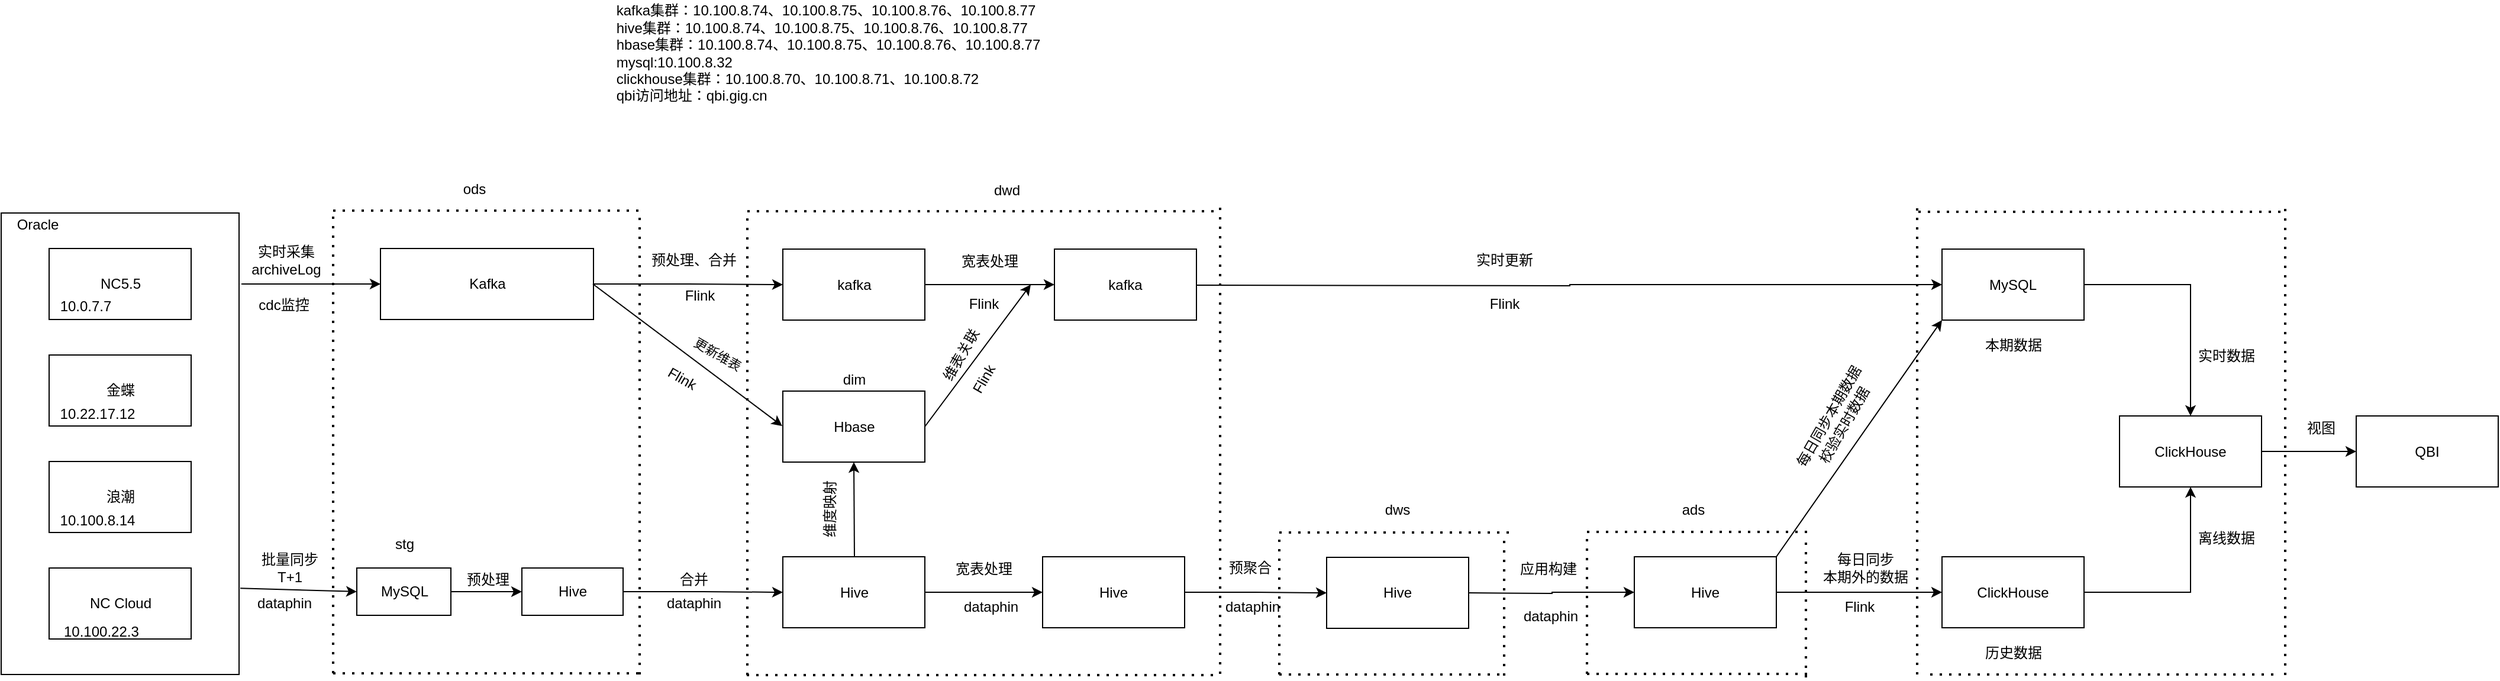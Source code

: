<mxfile version="14.2.7" type="github">
  <diagram id="irGGcgqm2z5-2A56kE-M" name="Page-2">
    <mxGraphModel dx="1140" dy="708" grid="1" gridSize="10" guides="1" tooltips="1" connect="1" arrows="1" fold="1" page="1" pageScale="1" pageWidth="1600" pageHeight="1200" math="0" shadow="0">
      <root>
        <mxCell id="daA_jaV6r-lbXgrwhcHC-0" />
        <mxCell id="daA_jaV6r-lbXgrwhcHC-1" parent="daA_jaV6r-lbXgrwhcHC-0" />
        <mxCell id="r8aNibQZwsTYz99uHEzL-0" value="" style="rounded=0;whiteSpace=wrap;html=1;textDirection=ltr;" parent="daA_jaV6r-lbXgrwhcHC-1" vertex="1">
          <mxGeometry x="60" y="200" width="201" height="390" as="geometry" />
        </mxCell>
        <mxCell id="GDe6iYOnL6XtTdzz9oO4-0" value="NC5.5" style="rounded=0;whiteSpace=wrap;html=1;textDirection=ltr;" parent="daA_jaV6r-lbXgrwhcHC-1" vertex="1">
          <mxGeometry x="100.5" y="230" width="120" height="60" as="geometry" />
        </mxCell>
        <mxCell id="Aj8RlQGPXVslVgJBgdAv-0" value="金蝶" style="rounded=0;whiteSpace=wrap;html=1;textDirection=ltr;" parent="daA_jaV6r-lbXgrwhcHC-1" vertex="1">
          <mxGeometry x="100.5" y="320" width="120" height="60" as="geometry" />
        </mxCell>
        <mxCell id="Y89TqgO9ryzqsTXEPaqG-0" value="浪潮" style="rounded=0;whiteSpace=wrap;html=1;textDirection=ltr;" parent="daA_jaV6r-lbXgrwhcHC-1" vertex="1">
          <mxGeometry x="100.5" y="410" width="120" height="60" as="geometry" />
        </mxCell>
        <mxCell id="HVHI13wnJIN2CHZ6_BIz-0" value="NC Cloud" style="rounded=0;whiteSpace=wrap;html=1;textDirection=ltr;" parent="daA_jaV6r-lbXgrwhcHC-1" vertex="1">
          <mxGeometry x="100.5" y="500" width="120" height="60" as="geometry" />
        </mxCell>
        <mxCell id="rxpGz6OqSaL86eKcfUDQ-0" value="Oracle" style="text;html=1;strokeColor=none;fillColor=none;align=center;verticalAlign=middle;whiteSpace=wrap;rounded=0;textDirection=ltr;" parent="daA_jaV6r-lbXgrwhcHC-1" vertex="1">
          <mxGeometry x="70.5" y="200" width="40" height="20" as="geometry" />
        </mxCell>
        <mxCell id="rxpGz6OqSaL86eKcfUDQ-1" style="edgeStyle=orthogonalEdgeStyle;rounded=0;orthogonalLoop=1;jettySize=auto;html=1;exitX=0.5;exitY=1;exitDx=0;exitDy=0;" parent="daA_jaV6r-lbXgrwhcHC-1" source="rxpGz6OqSaL86eKcfUDQ-0" target="rxpGz6OqSaL86eKcfUDQ-0" edge="1">
          <mxGeometry relative="1" as="geometry" />
        </mxCell>
        <mxCell id="JgwEjrOgx7C4Gz7cInEH-1" value="" style="edgeStyle=orthogonalEdgeStyle;rounded=0;orthogonalLoop=1;jettySize=auto;html=1;" parent="daA_jaV6r-lbXgrwhcHC-1" source="sEHo4uySBJTCQTvLYaMh-10" target="PHl3X9A4R3H9BnZ7pQ0b-1" edge="1">
          <mxGeometry relative="1" as="geometry" />
        </mxCell>
        <mxCell id="sEHo4uySBJTCQTvLYaMh-10" value="Kafka" style="rounded=0;whiteSpace=wrap;html=1;textDirection=ltr;" parent="daA_jaV6r-lbXgrwhcHC-1" vertex="1">
          <mxGeometry x="380.5" y="230" width="180" height="60" as="geometry" />
        </mxCell>
        <mxCell id="sEHo4uySBJTCQTvLYaMh-11" value="" style="edgeStyle=orthogonalEdgeStyle;rounded=0;orthogonalLoop=1;jettySize=auto;html=1;textDirection=ltr;" parent="daA_jaV6r-lbXgrwhcHC-1" source="sEHo4uySBJTCQTvLYaMh-12" target="sEHo4uySBJTCQTvLYaMh-13" edge="1">
          <mxGeometry relative="1" as="geometry" />
        </mxCell>
        <mxCell id="sEHo4uySBJTCQTvLYaMh-12" value="MySQL" style="rounded=0;whiteSpace=wrap;html=1;textDirection=ltr;" parent="daA_jaV6r-lbXgrwhcHC-1" vertex="1">
          <mxGeometry x="360.5" y="500" width="79.5" height="40" as="geometry" />
        </mxCell>
        <mxCell id="6W1a8kiytmIF8fzJBV04-0" style="edgeStyle=orthogonalEdgeStyle;rounded=0;orthogonalLoop=1;jettySize=auto;html=1;entryX=0;entryY=0.5;entryDx=0;entryDy=0;" parent="daA_jaV6r-lbXgrwhcHC-1" source="sEHo4uySBJTCQTvLYaMh-13" target="PHl3X9A4R3H9BnZ7pQ0b-2" edge="1">
          <mxGeometry relative="1" as="geometry" />
        </mxCell>
        <mxCell id="sEHo4uySBJTCQTvLYaMh-13" value="Hive" style="rounded=0;whiteSpace=wrap;html=1;textDirection=ltr;" parent="daA_jaV6r-lbXgrwhcHC-1" vertex="1">
          <mxGeometry x="500" y="500" width="85.5" height="40" as="geometry" />
        </mxCell>
        <mxCell id="sEHo4uySBJTCQTvLYaMh-14" value="" style="endArrow=none;dashed=1;html=1;dashPattern=1 3;strokeWidth=2;textDirection=ltr;" parent="daA_jaV6r-lbXgrwhcHC-1" edge="1">
          <mxGeometry width="50" height="50" relative="1" as="geometry">
            <mxPoint x="340.5" y="589" as="sourcePoint" />
            <mxPoint x="600.5" y="589" as="targetPoint" />
          </mxGeometry>
        </mxCell>
        <mxCell id="sEHo4uySBJTCQTvLYaMh-15" value="" style="endArrow=none;dashed=1;html=1;dashPattern=1 3;strokeWidth=2;textDirection=ltr;" parent="daA_jaV6r-lbXgrwhcHC-1" edge="1">
          <mxGeometry width="50" height="50" relative="1" as="geometry">
            <mxPoint x="340.5" y="589" as="sourcePoint" />
            <mxPoint x="340.5" y="199" as="targetPoint" />
          </mxGeometry>
        </mxCell>
        <mxCell id="sEHo4uySBJTCQTvLYaMh-16" value="" style="endArrow=none;dashed=1;html=1;dashPattern=1 3;strokeWidth=2;textDirection=ltr;" parent="daA_jaV6r-lbXgrwhcHC-1" edge="1">
          <mxGeometry width="50" height="50" relative="1" as="geometry">
            <mxPoint x="340.5" y="198" as="sourcePoint" />
            <mxPoint x="600.5" y="198" as="targetPoint" />
            <Array as="points" />
          </mxGeometry>
        </mxCell>
        <mxCell id="sEHo4uySBJTCQTvLYaMh-17" value="" style="endArrow=none;dashed=1;html=1;dashPattern=1 3;strokeWidth=2;textDirection=ltr;" parent="daA_jaV6r-lbXgrwhcHC-1" edge="1">
          <mxGeometry width="50" height="50" relative="1" as="geometry">
            <mxPoint x="599.5" y="590" as="sourcePoint" />
            <mxPoint x="599.5" y="200" as="targetPoint" />
          </mxGeometry>
        </mxCell>
        <mxCell id="sEHo4uySBJTCQTvLYaMh-18" value="stg" style="text;html=1;strokeColor=none;fillColor=none;align=center;verticalAlign=middle;whiteSpace=wrap;rounded=0;textDirection=ltr;" parent="daA_jaV6r-lbXgrwhcHC-1" vertex="1">
          <mxGeometry x="380.5" y="470" width="40" height="20" as="geometry" />
        </mxCell>
        <mxCell id="sEHo4uySBJTCQTvLYaMh-19" value="ods" style="text;html=1;strokeColor=none;fillColor=none;align=center;verticalAlign=middle;whiteSpace=wrap;rounded=0;textDirection=ltr;" parent="daA_jaV6r-lbXgrwhcHC-1" vertex="1">
          <mxGeometry x="440" y="170" width="40" height="20" as="geometry" />
        </mxCell>
        <mxCell id="g2Vy-D8-3e_UKcgfukpI-0" value="" style="endArrow=classic;html=1;entryX=0;entryY=0.5;entryDx=0;entryDy=0;exitX=1.01;exitY=0.154;exitDx=0;exitDy=0;exitPerimeter=0;" parent="daA_jaV6r-lbXgrwhcHC-1" target="sEHo4uySBJTCQTvLYaMh-10" edge="1" source="r8aNibQZwsTYz99uHEzL-0">
          <mxGeometry width="50" height="50" relative="1" as="geometry">
            <mxPoint x="260.5" y="299" as="sourcePoint" />
            <mxPoint x="590.5" y="310" as="targetPoint" />
          </mxGeometry>
        </mxCell>
        <mxCell id="wp1qSeNs0Q2mMvq66nT--0" value="cdc监控" style="text;html=1;strokeColor=none;fillColor=none;align=center;verticalAlign=middle;whiteSpace=wrap;rounded=0;textDirection=ltr;" parent="daA_jaV6r-lbXgrwhcHC-1" vertex="1">
          <mxGeometry x="273.5" y="266" width="50" height="23" as="geometry" />
        </mxCell>
        <mxCell id="9kuiRGTxPZVZnflIVofT-0" value="实时采集archiveLog" style="text;html=1;strokeColor=none;fillColor=none;align=center;verticalAlign=middle;whiteSpace=wrap;rounded=0;textDirection=ltr;" parent="daA_jaV6r-lbXgrwhcHC-1" vertex="1">
          <mxGeometry x="273.5" y="230" width="54" height="20" as="geometry" />
        </mxCell>
        <mxCell id="mMiLQNQK5fYgm22tHgSy-0" value="批量同步T+1" style="text;html=1;strokeColor=none;fillColor=none;align=center;verticalAlign=middle;whiteSpace=wrap;rounded=0;textDirection=ltr;" parent="daA_jaV6r-lbXgrwhcHC-1" vertex="1">
          <mxGeometry x="268.5" y="490" width="70" height="20" as="geometry" />
        </mxCell>
        <mxCell id="mMiLQNQK5fYgm22tHgSy-1" value="" style="endArrow=classic;html=1;entryX=0;entryY=0.5;entryDx=0;entryDy=0;exitX=1.005;exitY=0.813;exitDx=0;exitDy=0;exitPerimeter=0;" parent="daA_jaV6r-lbXgrwhcHC-1" target="sEHo4uySBJTCQTvLYaMh-12" edge="1" source="r8aNibQZwsTYz99uHEzL-0">
          <mxGeometry width="50" height="50" relative="1" as="geometry">
            <mxPoint x="260.5" y="490" as="sourcePoint" />
            <mxPoint x="360.5" y="490" as="targetPoint" />
          </mxGeometry>
        </mxCell>
        <mxCell id="PHl3X9A4R3H9BnZ7pQ0b-0" value="Flink" style="text;html=1;align=center;verticalAlign=middle;resizable=0;points=[];autosize=1;textDirection=ltr;" parent="daA_jaV6r-lbXgrwhcHC-1" vertex="1">
          <mxGeometry x="630" y="260" width="40" height="20" as="geometry" />
        </mxCell>
        <mxCell id="hQwXK8TOMN05aa0bH8sQ-27" style="edgeStyle=orthogonalEdgeStyle;rounded=0;orthogonalLoop=1;jettySize=auto;html=1;exitX=1;exitY=0.5;exitDx=0;exitDy=0;entryX=0;entryY=0.5;entryDx=0;entryDy=0;" edge="1" parent="daA_jaV6r-lbXgrwhcHC-1" source="PHl3X9A4R3H9BnZ7pQ0b-1" target="hQwXK8TOMN05aa0bH8sQ-22">
          <mxGeometry relative="1" as="geometry" />
        </mxCell>
        <mxCell id="PHl3X9A4R3H9BnZ7pQ0b-1" value="kafka" style="rounded=0;whiteSpace=wrap;html=1;textDirection=ltr;" parent="daA_jaV6r-lbXgrwhcHC-1" vertex="1">
          <mxGeometry x="720.5" y="230.5" width="120" height="60" as="geometry" />
        </mxCell>
        <mxCell id="hQwXK8TOMN05aa0bH8sQ-31" style="edgeStyle=orthogonalEdgeStyle;rounded=0;orthogonalLoop=1;jettySize=auto;html=1;exitX=1;exitY=0.5;exitDx=0;exitDy=0;entryX=0;entryY=0.5;entryDx=0;entryDy=0;" edge="1" parent="daA_jaV6r-lbXgrwhcHC-1" source="PHl3X9A4R3H9BnZ7pQ0b-2" target="hQwXK8TOMN05aa0bH8sQ-23">
          <mxGeometry relative="1" as="geometry" />
        </mxCell>
        <mxCell id="PHl3X9A4R3H9BnZ7pQ0b-2" value="Hive" style="rounded=0;whiteSpace=wrap;html=1;textDirection=ltr;" parent="daA_jaV6r-lbXgrwhcHC-1" vertex="1">
          <mxGeometry x="720.5" y="490.5" width="120" height="60" as="geometry" />
        </mxCell>
        <mxCell id="PHl3X9A4R3H9BnZ7pQ0b-5" value="dwd" style="text;html=1;strokeColor=none;fillColor=none;align=center;verticalAlign=middle;whiteSpace=wrap;rounded=0;textDirection=ltr;" parent="daA_jaV6r-lbXgrwhcHC-1" vertex="1">
          <mxGeometry x="890" y="170.5" width="40" height="20" as="geometry" />
        </mxCell>
        <mxCell id="PHl3X9A4R3H9BnZ7pQ0b-7" value="" style="endArrow=none;dashed=1;html=1;dashPattern=1 3;strokeWidth=2;textDirection=ltr;" parent="daA_jaV6r-lbXgrwhcHC-1" edge="1">
          <mxGeometry width="50" height="50" relative="1" as="geometry">
            <mxPoint x="690.5" y="198.5" as="sourcePoint" />
            <mxPoint x="1090" y="198.5" as="targetPoint" />
          </mxGeometry>
        </mxCell>
        <mxCell id="PHl3X9A4R3H9BnZ7pQ0b-9" value="" style="endArrow=none;dashed=1;html=1;dashPattern=1 3;strokeWidth=2;textDirection=ltr;" parent="daA_jaV6r-lbXgrwhcHC-1" edge="1">
          <mxGeometry width="50" height="50" relative="1" as="geometry">
            <mxPoint x="690.5" y="590.5" as="sourcePoint" />
            <mxPoint x="690.5" y="199.5" as="targetPoint" />
          </mxGeometry>
        </mxCell>
        <mxCell id="PHl3X9A4R3H9BnZ7pQ0b-10" value="" style="endArrow=none;dashed=1;html=1;dashPattern=1 3;strokeWidth=2;textDirection=ltr;" parent="daA_jaV6r-lbXgrwhcHC-1" edge="1">
          <mxGeometry width="50" height="50" relative="1" as="geometry">
            <mxPoint x="1090" y="589.5" as="sourcePoint" />
            <mxPoint x="1090" y="189.5" as="targetPoint" />
          </mxGeometry>
        </mxCell>
        <mxCell id="hQwXK8TOMN05aa0bH8sQ-61" style="edgeStyle=orthogonalEdgeStyle;rounded=0;orthogonalLoop=1;jettySize=auto;html=1;entryX=0.5;entryY=1;entryDx=0;entryDy=0;" edge="1" parent="daA_jaV6r-lbXgrwhcHC-1" source="Dsg33bfTI4xgVcbuv80I-26" target="hQwXK8TOMN05aa0bH8sQ-58">
          <mxGeometry relative="1" as="geometry" />
        </mxCell>
        <mxCell id="Dsg33bfTI4xgVcbuv80I-26" value="ClickHouse" style="rounded=0;whiteSpace=wrap;html=1;textDirection=ltr;" parent="daA_jaV6r-lbXgrwhcHC-1" vertex="1">
          <mxGeometry x="1700" y="490.5" width="120" height="60" as="geometry" />
        </mxCell>
        <mxCell id="Dsg33bfTI4xgVcbuv80I-29" value="QBI" style="rounded=0;whiteSpace=wrap;html=1;textDirection=ltr;" parent="daA_jaV6r-lbXgrwhcHC-1" vertex="1">
          <mxGeometry x="2050" y="371.5" width="120" height="60" as="geometry" />
        </mxCell>
        <mxCell id="hQwXK8TOMN05aa0bH8sQ-60" style="edgeStyle=orthogonalEdgeStyle;rounded=0;orthogonalLoop=1;jettySize=auto;html=1;exitX=1;exitY=0.5;exitDx=0;exitDy=0;" edge="1" parent="daA_jaV6r-lbXgrwhcHC-1" source="Dsg33bfTI4xgVcbuv80I-30" target="hQwXK8TOMN05aa0bH8sQ-58">
          <mxGeometry relative="1" as="geometry" />
        </mxCell>
        <mxCell id="Dsg33bfTI4xgVcbuv80I-30" value="MySQL" style="rounded=0;whiteSpace=wrap;html=1;textDirection=ltr;" parent="daA_jaV6r-lbXgrwhcHC-1" vertex="1">
          <mxGeometry x="1700" y="230.5" width="120" height="60" as="geometry" />
        </mxCell>
        <mxCell id="Dsg33bfTI4xgVcbuv80I-33" value="Hive" style="rounded=0;whiteSpace=wrap;html=1;textDirection=ltr;" parent="daA_jaV6r-lbXgrwhcHC-1" vertex="1">
          <mxGeometry x="1180" y="491" width="120" height="60" as="geometry" />
        </mxCell>
        <mxCell id="Dsg33bfTI4xgVcbuv80I-34" value="dws" style="text;html=1;strokeColor=none;fillColor=none;align=center;verticalAlign=middle;whiteSpace=wrap;rounded=0;textDirection=ltr;" parent="daA_jaV6r-lbXgrwhcHC-1" vertex="1">
          <mxGeometry x="1220" y="441" width="40" height="20" as="geometry" />
        </mxCell>
        <mxCell id="Dsg33bfTI4xgVcbuv80I-35" value="" style="endArrow=none;dashed=1;html=1;dashPattern=1 3;strokeWidth=2;textDirection=ltr;" parent="daA_jaV6r-lbXgrwhcHC-1" edge="1">
          <mxGeometry width="50" height="50" relative="1" as="geometry">
            <mxPoint x="1140" y="470" as="sourcePoint" />
            <mxPoint x="1335" y="470" as="targetPoint" />
          </mxGeometry>
        </mxCell>
        <mxCell id="Dsg33bfTI4xgVcbuv80I-36" value="" style="endArrow=none;dashed=1;html=1;dashPattern=1 3;strokeWidth=2;textDirection=ltr;" parent="daA_jaV6r-lbXgrwhcHC-1" edge="1">
          <mxGeometry width="50" height="50" relative="1" as="geometry">
            <mxPoint x="1140" y="590" as="sourcePoint" />
            <mxPoint x="1330" y="590" as="targetPoint" />
          </mxGeometry>
        </mxCell>
        <mxCell id="Dsg33bfTI4xgVcbuv80I-37" value="" style="endArrow=none;dashed=1;html=1;dashPattern=1 3;strokeWidth=2;textDirection=ltr;" parent="daA_jaV6r-lbXgrwhcHC-1" edge="1">
          <mxGeometry width="50" height="50" relative="1" as="geometry">
            <mxPoint x="1140" y="590" as="sourcePoint" />
            <mxPoint x="1140" y="471" as="targetPoint" />
          </mxGeometry>
        </mxCell>
        <mxCell id="Dsg33bfTI4xgVcbuv80I-38" value="" style="endArrow=none;dashed=1;html=1;dashPattern=1 3;strokeWidth=2;textDirection=ltr;" parent="daA_jaV6r-lbXgrwhcHC-1" edge="1">
          <mxGeometry width="50" height="50" relative="1" as="geometry">
            <mxPoint x="1330" y="591" as="sourcePoint" />
            <mxPoint x="1330" y="471" as="targetPoint" />
          </mxGeometry>
        </mxCell>
        <mxCell id="oSuGGkhYG0S8dz1pze5s-2" value="Flink" style="text;html=1;align=center;verticalAlign=middle;resizable=0;points=[];autosize=1;textDirection=ltr;" parent="daA_jaV6r-lbXgrwhcHC-1" vertex="1">
          <mxGeometry x="870" y="266.5" width="40" height="20" as="geometry" />
        </mxCell>
        <mxCell id="rpThq5wvhFcxbZcWKDtC-0" value="Flink" style="text;html=1;align=center;verticalAlign=middle;resizable=0;points=[];autosize=1;textDirection=ltr;" parent="daA_jaV6r-lbXgrwhcHC-1" vertex="1">
          <mxGeometry x="1310" y="267" width="40" height="20" as="geometry" />
        </mxCell>
        <mxCell id="oKbUIwwNZOHDzXq9-jEw-0" value="Hbase" style="rounded=0;whiteSpace=wrap;html=1;gradientColor=none;" parent="daA_jaV6r-lbXgrwhcHC-1" vertex="1">
          <mxGeometry x="720.5" y="350.5" width="120" height="60" as="geometry" />
        </mxCell>
        <mxCell id="oKbUIwwNZOHDzXq9-jEw-3" value="" style="endArrow=classic;html=1;textDirection=ltr;" parent="daA_jaV6r-lbXgrwhcHC-1" edge="1">
          <mxGeometry width="50" height="50" relative="1" as="geometry">
            <mxPoint x="560" y="260" as="sourcePoint" />
            <mxPoint x="720" y="380" as="targetPoint" />
          </mxGeometry>
        </mxCell>
        <mxCell id="oKbUIwwNZOHDzXq9-jEw-4" value="更新维表" style="edgeLabel;html=1;align=center;verticalAlign=middle;resizable=0;points=[];textDirection=ltr;rotation=30;" parent="oKbUIwwNZOHDzXq9-jEw-3" vertex="1" connectable="0">
          <mxGeometry x="-0.083" relative="1" as="geometry">
            <mxPoint x="31.28" y="4.03" as="offset" />
          </mxGeometry>
        </mxCell>
        <mxCell id="oKbUIwwNZOHDzXq9-jEw-5" value="" style="endArrow=classic;html=1;textDirection=ltr;exitX=1;exitY=0.5;exitDx=0;exitDy=0;" parent="daA_jaV6r-lbXgrwhcHC-1" source="oKbUIwwNZOHDzXq9-jEw-0" edge="1">
          <mxGeometry width="50" height="50" relative="1" as="geometry">
            <mxPoint x="1240" y="250.5" as="sourcePoint" />
            <mxPoint x="930" y="260.5" as="targetPoint" />
          </mxGeometry>
        </mxCell>
        <mxCell id="oKbUIwwNZOHDzXq9-jEw-7" value="dim" style="text;html=1;strokeColor=none;fillColor=none;align=center;verticalAlign=middle;whiteSpace=wrap;rounded=0;textDirection=ltr;" parent="daA_jaV6r-lbXgrwhcHC-1" vertex="1">
          <mxGeometry x="760.5" y="330.5" width="40" height="20" as="geometry" />
        </mxCell>
        <mxCell id="oKbUIwwNZOHDzXq9-jEw-8" value="Flink" style="text;html=1;align=center;verticalAlign=middle;resizable=0;points=[];autosize=1;textDirection=ltr;rotation=30;" parent="daA_jaV6r-lbXgrwhcHC-1" vertex="1">
          <mxGeometry x="615" y="330" width="40" height="20" as="geometry" />
        </mxCell>
        <mxCell id="bcJrBoeWJ8x_kZw__ndW-0" value="预处理" style="text;html=1;align=center;verticalAlign=middle;resizable=0;points=[];autosize=1;textDirection=ltr;" parent="daA_jaV6r-lbXgrwhcHC-1" vertex="1">
          <mxGeometry x="445.5" y="500" width="50" height="20" as="geometry" />
        </mxCell>
        <mxCell id="bcJrBoeWJ8x_kZw__ndW-1" value="宽表处理" style="text;html=1;align=center;verticalAlign=middle;resizable=0;points=[];autosize=1;textDirection=ltr;" parent="daA_jaV6r-lbXgrwhcHC-1" vertex="1">
          <mxGeometry x="860" y="490.5" width="60" height="20" as="geometry" />
        </mxCell>
        <mxCell id="bcJrBoeWJ8x_kZw__ndW-2" value="预处理、合并" style="text;html=1;align=center;verticalAlign=middle;resizable=0;points=[];autosize=1;textDirection=ltr;" parent="daA_jaV6r-lbXgrwhcHC-1" vertex="1">
          <mxGeometry x="600" y="230" width="90" height="20" as="geometry" />
        </mxCell>
        <mxCell id="bcJrBoeWJ8x_kZw__ndW-3" value="维表关联" style="text;html=1;align=center;verticalAlign=middle;resizable=0;points=[];autosize=1;textDirection=ltr;rotation=-60;" parent="daA_jaV6r-lbXgrwhcHC-1" vertex="1">
          <mxGeometry x="840.5" y="310.5" width="60" height="20" as="geometry" />
        </mxCell>
        <mxCell id="hQwXK8TOMN05aa0bH8sQ-0" value="10.0.7.7" style="text;html=1;resizable=0;autosize=1;align=center;verticalAlign=middle;points=[];fillColor=none;strokeColor=none;rounded=0;" vertex="1" parent="daA_jaV6r-lbXgrwhcHC-1">
          <mxGeometry x="100.5" y="269" width="60" height="20" as="geometry" />
        </mxCell>
        <mxCell id="hQwXK8TOMN05aa0bH8sQ-1" value="10.22.17.12" style="text;html=1;resizable=0;autosize=1;align=center;verticalAlign=middle;points=[];fillColor=none;strokeColor=none;rounded=0;" vertex="1" parent="daA_jaV6r-lbXgrwhcHC-1">
          <mxGeometry x="100.5" y="360" width="80" height="20" as="geometry" />
        </mxCell>
        <mxCell id="hQwXK8TOMN05aa0bH8sQ-2" value="10.100.8.14" style="text;html=1;resizable=0;autosize=1;align=center;verticalAlign=middle;points=[];fillColor=none;strokeColor=none;rounded=0;" vertex="1" parent="daA_jaV6r-lbXgrwhcHC-1">
          <mxGeometry x="100.5" y="450" width="80" height="20" as="geometry" />
        </mxCell>
        <UserObject label="10.100.22.3" link="10.100.22.3" id="hQwXK8TOMN05aa0bH8sQ-3">
          <mxCell style="text;whiteSpace=wrap;html=1;" vertex="1" parent="daA_jaV6r-lbXgrwhcHC-1">
            <mxGeometry x="110.5" y="540" width="90" height="30" as="geometry" />
          </mxCell>
        </UserObject>
        <mxCell id="hQwXK8TOMN05aa0bH8sQ-5" value="dataphin" style="text;html=1;align=center;verticalAlign=middle;resizable=0;points=[];autosize=1;textDirection=ltr;" vertex="1" parent="daA_jaV6r-lbXgrwhcHC-1">
          <mxGeometry x="615" y="520" width="60" height="20" as="geometry" />
        </mxCell>
        <mxCell id="hQwXK8TOMN05aa0bH8sQ-10" value="dataphin" style="text;html=1;align=center;verticalAlign=middle;resizable=0;points=[];autosize=1;textDirection=ltr;" vertex="1" parent="daA_jaV6r-lbXgrwhcHC-1">
          <mxGeometry x="268.5" y="520" width="60" height="20" as="geometry" />
        </mxCell>
        <mxCell id="hQwXK8TOMN05aa0bH8sQ-11" value="dataphin" style="text;html=1;align=center;verticalAlign=middle;resizable=0;points=[];autosize=1;textDirection=ltr;" vertex="1" parent="daA_jaV6r-lbXgrwhcHC-1">
          <mxGeometry x="866" y="522.5" width="60" height="20" as="geometry" />
        </mxCell>
        <mxCell id="hQwXK8TOMN05aa0bH8sQ-12" value="" style="endArrow=none;dashed=1;html=1;dashPattern=1 3;strokeWidth=2;textDirection=ltr;" edge="1" parent="daA_jaV6r-lbXgrwhcHC-1">
          <mxGeometry width="50" height="50" relative="1" as="geometry">
            <mxPoint x="690" y="590.5" as="sourcePoint" />
            <mxPoint x="1090" y="590.5" as="targetPoint" />
          </mxGeometry>
        </mxCell>
        <mxCell id="hQwXK8TOMN05aa0bH8sQ-13" value="合并" style="text;html=1;align=center;verticalAlign=middle;resizable=0;points=[];autosize=1;textDirection=ltr;" vertex="1" parent="daA_jaV6r-lbXgrwhcHC-1">
          <mxGeometry x="625" y="500" width="40" height="20" as="geometry" />
        </mxCell>
        <mxCell id="hQwXK8TOMN05aa0bH8sQ-19" value="" style="endArrow=classic;html=1;entryX=0.5;entryY=1;entryDx=0;entryDy=0;" edge="1" parent="daA_jaV6r-lbXgrwhcHC-1" target="oKbUIwwNZOHDzXq9-jEw-0">
          <mxGeometry width="50" height="50" relative="1" as="geometry">
            <mxPoint x="781" y="490.5" as="sourcePoint" />
            <mxPoint x="781" y="420.5" as="targetPoint" />
          </mxGeometry>
        </mxCell>
        <mxCell id="hQwXK8TOMN05aa0bH8sQ-20" value="维度映射" style="text;html=1;align=center;verticalAlign=middle;resizable=0;points=[];autosize=1;textDirection=ltr;rotation=-90;" vertex="1" parent="daA_jaV6r-lbXgrwhcHC-1">
          <mxGeometry x="730" y="440.5" width="60" height="20" as="geometry" />
        </mxCell>
        <mxCell id="hQwXK8TOMN05aa0bH8sQ-22" value="kafka" style="rounded=0;whiteSpace=wrap;html=1;textDirection=ltr;" vertex="1" parent="daA_jaV6r-lbXgrwhcHC-1">
          <mxGeometry x="950" y="230.5" width="120" height="60" as="geometry" />
        </mxCell>
        <mxCell id="hQwXK8TOMN05aa0bH8sQ-23" value="Hive" style="rounded=0;whiteSpace=wrap;html=1;textDirection=ltr;" vertex="1" parent="daA_jaV6r-lbXgrwhcHC-1">
          <mxGeometry x="940" y="490.5" width="120" height="60" as="geometry" />
        </mxCell>
        <mxCell id="hQwXK8TOMN05aa0bH8sQ-28" value="宽表处理" style="text;html=1;align=center;verticalAlign=middle;resizable=0;points=[];autosize=1;textDirection=ltr;" vertex="1" parent="daA_jaV6r-lbXgrwhcHC-1">
          <mxGeometry x="865" y="230.5" width="60" height="20" as="geometry" />
        </mxCell>
        <mxCell id="hQwXK8TOMN05aa0bH8sQ-29" value="Flink" style="text;html=1;align=center;verticalAlign=middle;resizable=0;points=[];autosize=1;textDirection=ltr;rotation=-60;" vertex="1" parent="daA_jaV6r-lbXgrwhcHC-1">
          <mxGeometry x="870" y="330.5" width="40" height="20" as="geometry" />
        </mxCell>
        <mxCell id="hQwXK8TOMN05aa0bH8sQ-34" style="edgeStyle=orthogonalEdgeStyle;rounded=0;orthogonalLoop=1;jettySize=auto;html=1;exitX=1;exitY=0.5;exitDx=0;exitDy=0;entryX=0;entryY=0.5;entryDx=0;entryDy=0;" edge="1" parent="daA_jaV6r-lbXgrwhcHC-1" source="hQwXK8TOMN05aa0bH8sQ-23" target="Dsg33bfTI4xgVcbuv80I-33">
          <mxGeometry relative="1" as="geometry">
            <mxPoint x="1060" y="522" as="sourcePoint" />
            <mxPoint x="1160" y="520" as="targetPoint" />
          </mxGeometry>
        </mxCell>
        <mxCell id="hQwXK8TOMN05aa0bH8sQ-35" value="预聚合" style="text;html=1;align=center;verticalAlign=middle;resizable=0;points=[];autosize=1;textDirection=ltr;" vertex="1" parent="daA_jaV6r-lbXgrwhcHC-1">
          <mxGeometry x="1090" y="490" width="50" height="20" as="geometry" />
        </mxCell>
        <mxCell id="hQwXK8TOMN05aa0bH8sQ-54" style="edgeStyle=orthogonalEdgeStyle;rounded=0;orthogonalLoop=1;jettySize=auto;html=1;exitX=1;exitY=0.5;exitDx=0;exitDy=0;" edge="1" parent="daA_jaV6r-lbXgrwhcHC-1" source="hQwXK8TOMN05aa0bH8sQ-36" target="Dsg33bfTI4xgVcbuv80I-26">
          <mxGeometry relative="1" as="geometry" />
        </mxCell>
        <mxCell id="hQwXK8TOMN05aa0bH8sQ-36" value="Hive" style="rounded=0;whiteSpace=wrap;html=1;textDirection=ltr;" vertex="1" parent="daA_jaV6r-lbXgrwhcHC-1">
          <mxGeometry x="1440" y="490.5" width="120" height="60" as="geometry" />
        </mxCell>
        <mxCell id="hQwXK8TOMN05aa0bH8sQ-37" value="ads" style="text;html=1;strokeColor=none;fillColor=none;align=center;verticalAlign=middle;whiteSpace=wrap;rounded=0;textDirection=ltr;" vertex="1" parent="daA_jaV6r-lbXgrwhcHC-1">
          <mxGeometry x="1470" y="440.5" width="40" height="20" as="geometry" />
        </mxCell>
        <mxCell id="hQwXK8TOMN05aa0bH8sQ-38" value="" style="endArrow=none;dashed=1;html=1;dashPattern=1 3;strokeWidth=2;textDirection=ltr;" edge="1" parent="daA_jaV6r-lbXgrwhcHC-1">
          <mxGeometry width="50" height="50" relative="1" as="geometry">
            <mxPoint x="1400" y="469.5" as="sourcePoint" />
            <mxPoint x="1590" y="469.5" as="targetPoint" />
          </mxGeometry>
        </mxCell>
        <mxCell id="hQwXK8TOMN05aa0bH8sQ-39" value="" style="endArrow=none;dashed=1;html=1;dashPattern=1 3;strokeWidth=2;textDirection=ltr;" edge="1" parent="daA_jaV6r-lbXgrwhcHC-1">
          <mxGeometry width="50" height="50" relative="1" as="geometry">
            <mxPoint x="1400" y="589.5" as="sourcePoint" />
            <mxPoint x="1590" y="589.5" as="targetPoint" />
          </mxGeometry>
        </mxCell>
        <mxCell id="hQwXK8TOMN05aa0bH8sQ-40" value="" style="endArrow=none;dashed=1;html=1;dashPattern=1 3;strokeWidth=2;textDirection=ltr;" edge="1" parent="daA_jaV6r-lbXgrwhcHC-1">
          <mxGeometry width="50" height="50" relative="1" as="geometry">
            <mxPoint x="1400" y="589.5" as="sourcePoint" />
            <mxPoint x="1400" y="470.5" as="targetPoint" />
          </mxGeometry>
        </mxCell>
        <mxCell id="hQwXK8TOMN05aa0bH8sQ-41" value="" style="endArrow=none;dashed=1;html=1;dashPattern=1 3;strokeWidth=2;textDirection=ltr;" edge="1" parent="daA_jaV6r-lbXgrwhcHC-1">
          <mxGeometry width="50" height="50" relative="1" as="geometry">
            <mxPoint x="1585" y="592.5" as="sourcePoint" />
            <mxPoint x="1585" y="472.5" as="targetPoint" />
          </mxGeometry>
        </mxCell>
        <mxCell id="hQwXK8TOMN05aa0bH8sQ-43" value="应用构建" style="text;html=1;align=center;verticalAlign=middle;resizable=0;points=[];autosize=1;textDirection=ltr;" vertex="1" parent="daA_jaV6r-lbXgrwhcHC-1">
          <mxGeometry x="1337" y="491" width="60" height="20" as="geometry" />
        </mxCell>
        <mxCell id="hQwXK8TOMN05aa0bH8sQ-46" style="edgeStyle=orthogonalEdgeStyle;rounded=0;orthogonalLoop=1;jettySize=auto;html=1;entryX=0;entryY=0.5;entryDx=0;entryDy=0;" edge="1" parent="daA_jaV6r-lbXgrwhcHC-1" target="hQwXK8TOMN05aa0bH8sQ-36">
          <mxGeometry relative="1" as="geometry">
            <mxPoint x="1300" y="521" as="sourcePoint" />
            <mxPoint x="1390" y="520" as="targetPoint" />
          </mxGeometry>
        </mxCell>
        <mxCell id="hQwXK8TOMN05aa0bH8sQ-47" value="dataphin" style="text;html=1;align=center;verticalAlign=middle;resizable=0;points=[];autosize=1;textDirection=ltr;" vertex="1" parent="daA_jaV6r-lbXgrwhcHC-1">
          <mxGeometry x="1087" y="522.5" width="60" height="20" as="geometry" />
        </mxCell>
        <mxCell id="hQwXK8TOMN05aa0bH8sQ-48" value="dataphin" style="text;html=1;align=center;verticalAlign=middle;resizable=0;points=[];autosize=1;textDirection=ltr;" vertex="1" parent="daA_jaV6r-lbXgrwhcHC-1">
          <mxGeometry x="1339" y="530.5" width="60" height="20" as="geometry" />
        </mxCell>
        <mxCell id="hQwXK8TOMN05aa0bH8sQ-50" style="edgeStyle=orthogonalEdgeStyle;rounded=0;orthogonalLoop=1;jettySize=auto;html=1;entryX=0;entryY=0.5;entryDx=0;entryDy=0;" edge="1" parent="daA_jaV6r-lbXgrwhcHC-1" target="Dsg33bfTI4xgVcbuv80I-30">
          <mxGeometry relative="1" as="geometry">
            <mxPoint x="1070" y="261" as="sourcePoint" />
            <mxPoint x="1169.5" y="259" as="targetPoint" />
          </mxGeometry>
        </mxCell>
        <mxCell id="hQwXK8TOMN05aa0bH8sQ-51" value="实时更新" style="text;html=1;align=center;verticalAlign=middle;resizable=0;points=[];autosize=1;textDirection=ltr;" vertex="1" parent="daA_jaV6r-lbXgrwhcHC-1">
          <mxGeometry x="1300" y="230" width="60" height="20" as="geometry" />
        </mxCell>
        <mxCell id="hQwXK8TOMN05aa0bH8sQ-52" value="本期数据" style="text;html=1;align=center;verticalAlign=middle;resizable=0;points=[];autosize=1;textDirection=ltr;" vertex="1" parent="daA_jaV6r-lbXgrwhcHC-1">
          <mxGeometry x="1730" y="301.5" width="60" height="20" as="geometry" />
        </mxCell>
        <mxCell id="hQwXK8TOMN05aa0bH8sQ-53" value="历史数据" style="text;html=1;align=center;verticalAlign=middle;resizable=0;points=[];autosize=1;textDirection=ltr;" vertex="1" parent="daA_jaV6r-lbXgrwhcHC-1">
          <mxGeometry x="1730" y="561.5" width="60" height="20" as="geometry" />
        </mxCell>
        <mxCell id="hQwXK8TOMN05aa0bH8sQ-55" value="每日同步&lt;br&gt;本期外的数据" style="text;html=1;align=center;verticalAlign=middle;resizable=0;points=[];autosize=1;textDirection=ltr;" vertex="1" parent="daA_jaV6r-lbXgrwhcHC-1">
          <mxGeometry x="1590" y="485" width="90" height="30" as="geometry" />
        </mxCell>
        <mxCell id="hQwXK8TOMN05aa0bH8sQ-56" value="Flink" style="text;html=1;align=center;verticalAlign=middle;resizable=0;points=[];autosize=1;textDirection=ltr;" vertex="1" parent="daA_jaV6r-lbXgrwhcHC-1">
          <mxGeometry x="1610" y="522.5" width="40" height="20" as="geometry" />
        </mxCell>
        <mxCell id="hQwXK8TOMN05aa0bH8sQ-64" style="edgeStyle=orthogonalEdgeStyle;rounded=0;orthogonalLoop=1;jettySize=auto;html=1;exitX=1;exitY=0.5;exitDx=0;exitDy=0;entryX=0;entryY=0.5;entryDx=0;entryDy=0;" edge="1" parent="daA_jaV6r-lbXgrwhcHC-1" source="hQwXK8TOMN05aa0bH8sQ-58" target="Dsg33bfTI4xgVcbuv80I-29">
          <mxGeometry relative="1" as="geometry" />
        </mxCell>
        <mxCell id="hQwXK8TOMN05aa0bH8sQ-58" value="ClickHouse" style="rounded=0;whiteSpace=wrap;html=1;textDirection=ltr;" vertex="1" parent="daA_jaV6r-lbXgrwhcHC-1">
          <mxGeometry x="1850" y="371.5" width="120" height="60" as="geometry" />
        </mxCell>
        <mxCell id="hQwXK8TOMN05aa0bH8sQ-62" value="离线数据" style="text;html=1;align=center;verticalAlign=middle;resizable=0;points=[];autosize=1;textDirection=ltr;" vertex="1" parent="daA_jaV6r-lbXgrwhcHC-1">
          <mxGeometry x="1910" y="465" width="60" height="20" as="geometry" />
        </mxCell>
        <mxCell id="hQwXK8TOMN05aa0bH8sQ-63" value="视图" style="text;html=1;align=center;verticalAlign=middle;resizable=0;points=[];autosize=1;textDirection=ltr;" vertex="1" parent="daA_jaV6r-lbXgrwhcHC-1">
          <mxGeometry x="2000" y="371.5" width="40" height="20" as="geometry" />
        </mxCell>
        <mxCell id="hQwXK8TOMN05aa0bH8sQ-66" value="实时数据" style="text;html=1;align=center;verticalAlign=middle;resizable=0;points=[];autosize=1;textDirection=ltr;" vertex="1" parent="daA_jaV6r-lbXgrwhcHC-1">
          <mxGeometry x="1910" y="310.5" width="60" height="20" as="geometry" />
        </mxCell>
        <mxCell id="hQwXK8TOMN05aa0bH8sQ-68" value="" style="endArrow=classic;html=1;textDirection=ltr;exitX=1;exitY=0.5;exitDx=0;exitDy=0;entryX=0;entryY=1;entryDx=0;entryDy=0;" edge="1" parent="daA_jaV6r-lbXgrwhcHC-1" target="Dsg33bfTI4xgVcbuv80I-30">
          <mxGeometry width="50" height="50" relative="1" as="geometry">
            <mxPoint x="1560" y="490.5" as="sourcePoint" />
            <mxPoint x="1655" y="290.5" as="targetPoint" />
          </mxGeometry>
        </mxCell>
        <mxCell id="hQwXK8TOMN05aa0bH8sQ-69" value="每日同步本期数据&lt;br&gt;校验实时数据" style="text;html=1;align=center;verticalAlign=middle;resizable=0;points=[];autosize=1;textDirection=ltr;rotation=-60;" vertex="1" parent="daA_jaV6r-lbXgrwhcHC-1">
          <mxGeometry x="1555" y="360.5" width="110" height="30" as="geometry" />
        </mxCell>
        <mxCell id="hQwXK8TOMN05aa0bH8sQ-70" value="&lt;div style=&quot;text-align: left&quot;&gt;&lt;span&gt;kafka集群：10.100.8.74、10.100.8.75、10.100.8.76、10.100.8.77&lt;/span&gt;&lt;/div&gt;&lt;div style=&quot;text-align: left&quot;&gt;&lt;span&gt;hive集群：10.100.8.74、10.100.8.75、10.100.8.76、10.100.8.77&lt;/span&gt;&lt;/div&gt;&lt;div style=&quot;text-align: left&quot;&gt;&lt;span&gt;hbase集群：10.100.8.74、10.100.8.75、10.100.8.76、10.100.8.77&lt;/span&gt;&lt;/div&gt;&lt;div style=&quot;text-align: left&quot;&gt;&lt;span&gt;mysql:10.100.8.32&lt;/span&gt;&lt;/div&gt;&lt;div style=&quot;text-align: left&quot;&gt;&lt;span&gt;clickhouse集群：10.100.8.70、10.100.8.71、10.100.8.72&lt;/span&gt;&lt;/div&gt;&lt;div style=&quot;text-align: left&quot;&gt;&lt;span&gt;qbi访问地址：qbi.gig.cn&lt;/span&gt;&lt;/div&gt;" style="text;html=1;strokeColor=none;fillColor=none;align=center;verticalAlign=middle;whiteSpace=wrap;rounded=0;textDirection=ltr;" vertex="1" parent="daA_jaV6r-lbXgrwhcHC-1">
          <mxGeometry x="558" y="20" width="402" height="90" as="geometry" />
        </mxCell>
        <mxCell id="hQwXK8TOMN05aa0bH8sQ-71" value="" style="endArrow=none;dashed=1;html=1;dashPattern=1 3;strokeWidth=2;textDirection=ltr;" edge="1" parent="daA_jaV6r-lbXgrwhcHC-1">
          <mxGeometry width="50" height="50" relative="1" as="geometry">
            <mxPoint x="1990" y="590.5" as="sourcePoint" />
            <mxPoint x="1990" y="190.5" as="targetPoint" />
          </mxGeometry>
        </mxCell>
        <mxCell id="hQwXK8TOMN05aa0bH8sQ-72" value="" style="endArrow=none;dashed=1;html=1;dashPattern=1 3;strokeWidth=2;textDirection=ltr;" edge="1" parent="daA_jaV6r-lbXgrwhcHC-1">
          <mxGeometry width="50" height="50" relative="1" as="geometry">
            <mxPoint x="1680" y="199" as="sourcePoint" />
            <mxPoint x="1990" y="199" as="targetPoint" />
          </mxGeometry>
        </mxCell>
        <mxCell id="hQwXK8TOMN05aa0bH8sQ-73" value="" style="endArrow=none;dashed=1;html=1;dashPattern=1 3;strokeWidth=2;textDirection=ltr;" edge="1" parent="daA_jaV6r-lbXgrwhcHC-1">
          <mxGeometry width="50" height="50" relative="1" as="geometry">
            <mxPoint x="1679" y="590" as="sourcePoint" />
            <mxPoint x="1679" y="190" as="targetPoint" />
          </mxGeometry>
        </mxCell>
        <mxCell id="hQwXK8TOMN05aa0bH8sQ-74" value="" style="endArrow=none;dashed=1;html=1;dashPattern=1 3;strokeWidth=2;textDirection=ltr;" edge="1" parent="daA_jaV6r-lbXgrwhcHC-1">
          <mxGeometry width="50" height="50" relative="1" as="geometry">
            <mxPoint x="1690" y="590" as="sourcePoint" />
            <mxPoint x="1980" y="590" as="targetPoint" />
          </mxGeometry>
        </mxCell>
      </root>
    </mxGraphModel>
  </diagram>
</mxfile>
